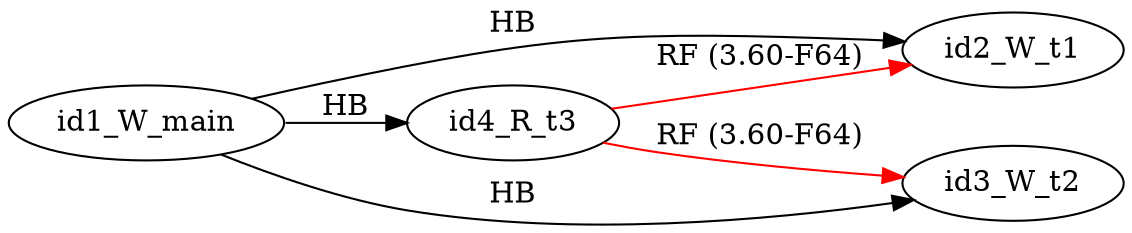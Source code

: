 digraph memory_model {
rankdir=LR;
splines=true; esep=0.5;
id4_R_t3 -> id2_W_t1 [label = "RF (3.60-F64)", color="red"];
id4_R_t3 -> id3_W_t2 [label = "RF (3.60-F64)", color="red"];
id1_W_main -> id2_W_t1 [label = "HB", color="black"];
id1_W_main -> id3_W_t2 [label = "HB", color="black"];
id1_W_main -> id4_R_t3 [label = "HB", color="black"];
id1_W_main [pos="5.0,2!"]
id2_W_t1 [pos="0,0!"]
id3_W_t2 [pos="5,0!"]
id4_R_t3 [pos="10,0!"]
}